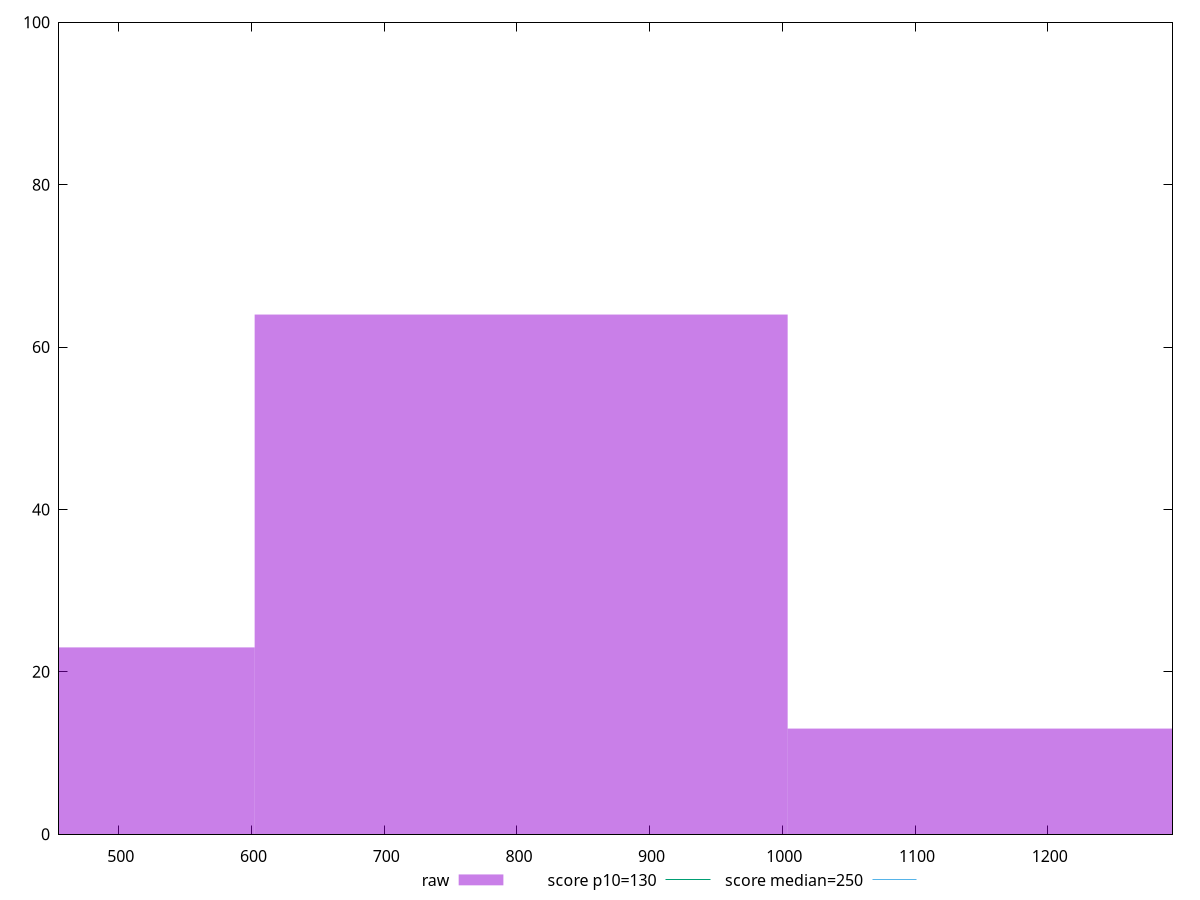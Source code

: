 reset

$raw <<EOF
401.6080664064181 23
803.2161328128362 64
1204.8241992192543 13
EOF

set key outside below
set boxwidth 401.6080664064181
set xrange [455:1293.999999999999]
set yrange [0:100]
set trange [0:100]
set style fill transparent solid 0.5 noborder

set parametric
set terminal svg size 640, 490 enhanced background rgb 'white'
set output "reports/report_00028_2021-02-24T12-49-42.674Z/max-potential-fid/samples/astro/raw/histogram.svg"

plot $raw title "raw" with boxes, \
     130,t title "score p10=130", \
     250,t title "score median=250"

reset
